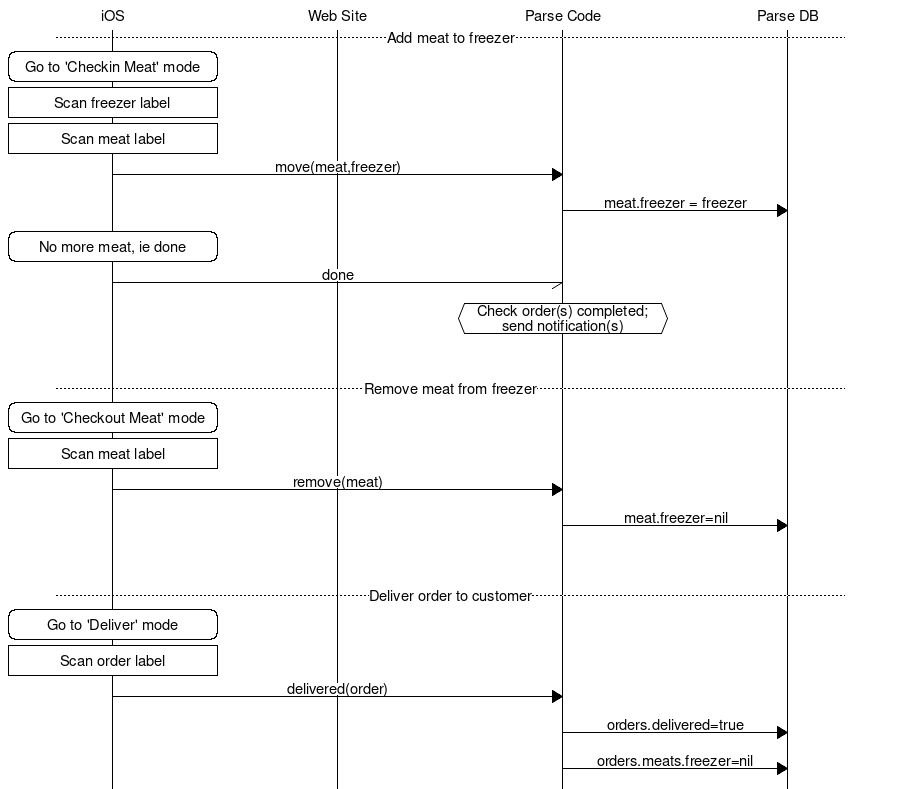 msc
{
    # Options
    hscale = "1.5";


    # The entities
    I [label="iOS"],
    W [label="Web Site"],
    C [label="Parse Code"],
    D [label="Parse DB"];

    --- [label="Add meat to freezer"];
    I rbox I [label="Go to 'Checkin Meat' mode"];
    I box I [label="Scan freezer label"];
    I box I [label="Scan meat label"];
    I => C [label="move(meat,freezer)"];
    C => D [label="meat.freezer = freezer"];
    I rbox I [label="No more meat, ie done"];
    I -> C [label="done"];
    C abox C [label="Check order(s) completed; send notification(s)"];

    |||;
    |||;

    --- [label="Remove meat from freezer"];
    I rbox I [label="Go to 'Checkout Meat' mode"];
    I box I [label="Scan meat label"];
    I => C [label="remove(meat)"];
    C => D [label="meat.freezer=nil"];

    |||;
    |||;

    --- [label="Deliver order to customer"];
    I rbox I  [label="Go to 'Deliver' mode"];
    I box I [label="Scan order label"];
    I => C [label="delivered(order)"];
    C => D [label="orders.delivered=true"];
    C => D [label="orders.meats.freezer=nil"];
}

